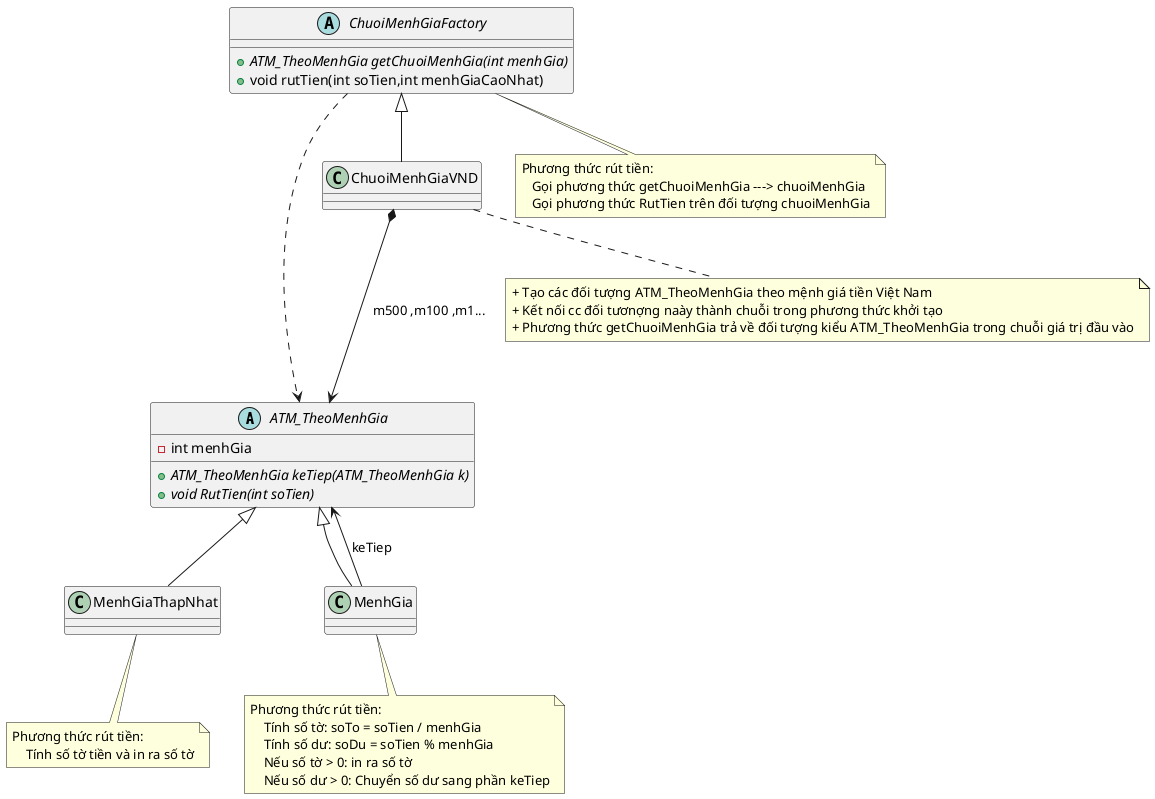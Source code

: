 @startuml
abstract class ATM_TheoMenhGia{
    - int menhGia
    + {abstract} ATM_TheoMenhGia keTiep(ATM_TheoMenhGia k)
    + {abstract} void RutTien(int soTien)
}

abstract class ChuoiMenhGiaFactory{
    + {abstract} ATM_TheoMenhGia getChuoiMenhGia(int menhGia)
    + void rutTien(int soTien,int menhGiaCaoNhat)
}

ATM_TheoMenhGia <|-- MenhGiaThapNhat
ATM_TheoMenhGia <|-- MenhGia
MenhGia --> ATM_TheoMenhGia : keTiep
ChuoiMenhGiaFactory ..> ATM_TheoMenhGia
ChuoiMenhGiaFactory <|-- ChuoiMenhGiaVND
ChuoiMenhGiaVND *---> ATM_TheoMenhGia : m500 ,m100 ,m1...
note bottom of MenhGiaThapNhat
    Phương thức rút tiền:
        Tính số tờ tiền và in ra số tờ
end note
note bottom of ChuoiMenhGiaVND
    + Tạo các đối tượng ATM_TheoMenhGia theo mệnh giá tiền Việt Nam
    + Kết nối cc đối tươnợng naày thành chuỗi trong phương thức khởi tạo
    + Phương thức getChuoiMenhGia trả về đối tượng kiểu ATM_TheoMenhGia trong chuỗi giá trị đầu vào
end note
note bottom of ChuoiMenhGiaFactory
    Phương thức rút tiền:
       Gọi phương thức getChuoiMenhGia ---> chuoiMenhGia
       Gọi phương thức RutTien trên đối tượng chuoiMenhGia
end note
note bottom of MenhGia
    Phương thức rút tiền:
        Tính số tờ: soTo = soTien / menhGia
        Tính số dư: soDu = soTien % menhGia
        Nếu số tờ > 0: in ra số tờ
        Nếu số dư > 0: Chuyển số dư sang phần keTiep
end note
@enduml